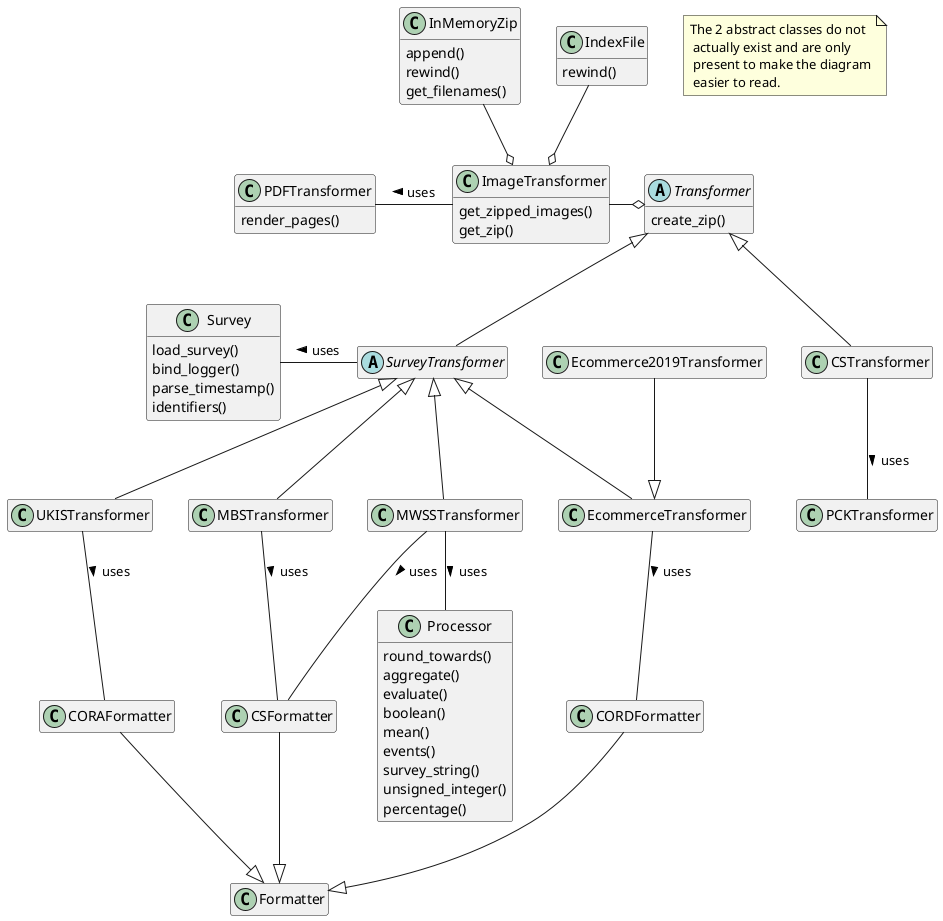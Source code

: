 @startuml

hide empty members

'notes

note "The 2 abstract classes do not\n actually exist and are only\n present to make the diagram\n easier to read." as n1

'classes

class Formatter
class CSFormatter
class CORAFormatter
class CORDFormatter

abstract Transformer
Transformer : create_zip()

abstract SurveyTransformer

class MWSSTransformer
class MBSTransformer
class CSTransformer
class PCKTransformer
class UKISTransformer
class EcommerceTransformer
class Ecommerce2019Transformer

class ImageTransformer
ImageTransformer : get_zipped_images()
ImageTransformer : get_zip()

class InMemoryZip
InMemoryZip : append()
InMemoryZip : rewind()
InMemoryZip : get_filenames()

class IndexFile
IndexFile : rewind()

class PDFTransformer
PDFTransformer : render_pages()

class Processor
Processor : round_towards()
Processor : aggregate()
Processor : evaluate()
Processor : boolean()
Processor : mean()
Processor : events()
Processor : survey_string()
Processor : unsigned_integer()
Processor : percentage()

class Survey
Survey : load_survey()
Survey : bind_logger()
Survey : parse_timestamp()
Survey : identifiers()


'inheritence

Formatter <|-u- CSFormatter
Formatter <|-u- CORAFormatter
Formatter <|-u- CORDFormatter

Transformer <|-- CSTransformer
Transformer <|-- SurveyTransformer
SurveyTransformer <|-- MWSSTransformer
SurveyTransformer <|-- MBSTransformer
SurveyTransformer <|-- UKISTransformer
SurveyTransformer <|-- EcommerceTransformer
EcommerceTransformer <|-U- Ecommerce2019Transformer

'aggregations
Transformer o-L ImageTransformer

CSFormatter -u- MWSSTransformer : uses <
CSFormatter -u- MBSTransformer : uses <
CORAFormatter -u- UKISTransformer : uses <
CORDFormatter -u- EcommerceTransformer : uses <

IndexFile --o ImageTransformer
ImageTransformer o-U- InMemoryZip
ImageTransformer -L PDFTransformer : uses >

SurveyTransformer -L Survey : uses >
MWSSTransformer -- Processor : uses >
CSTransformer -d- PCKTransformer : uses >

@enduml